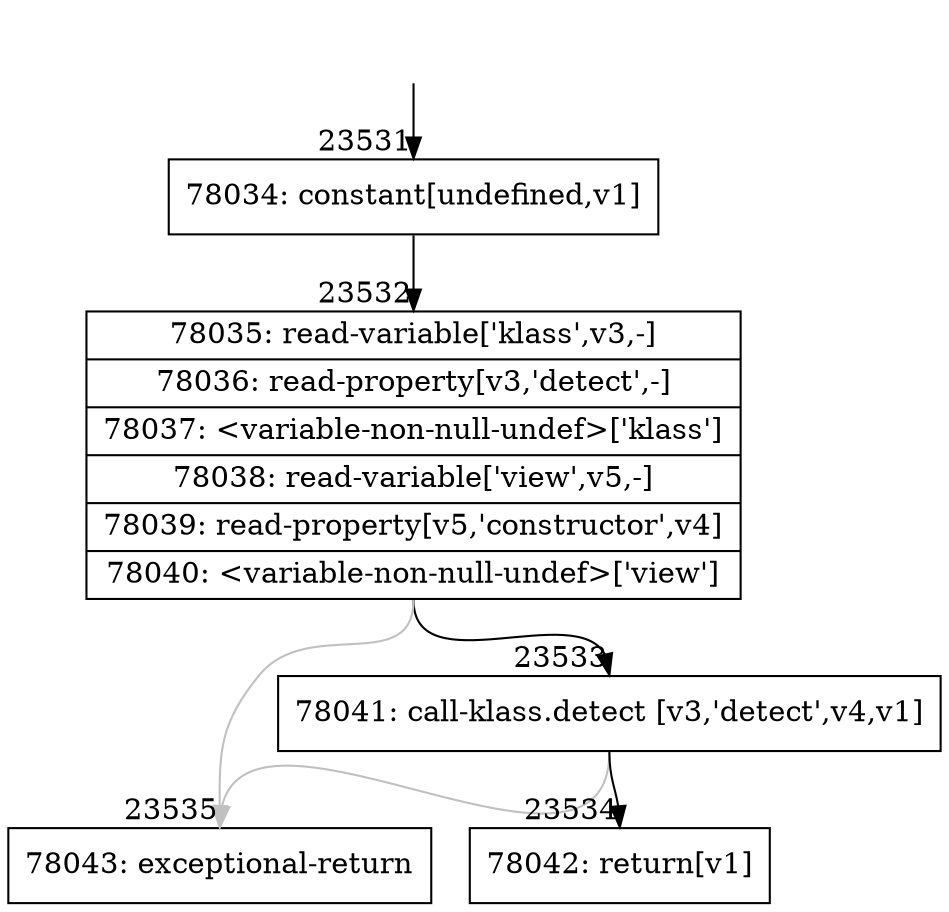 digraph {
rankdir="TD"
BB_entry2061[shape=none,label=""];
BB_entry2061 -> BB23531 [tailport=s, headport=n, headlabel="    23531"]
BB23531 [shape=record label="{78034: constant[undefined,v1]}" ] 
BB23531 -> BB23532 [tailport=s, headport=n, headlabel="      23532"]
BB23532 [shape=record label="{78035: read-variable['klass',v3,-]|78036: read-property[v3,'detect',-]|78037: \<variable-non-null-undef\>['klass']|78038: read-variable['view',v5,-]|78039: read-property[v5,'constructor',v4]|78040: \<variable-non-null-undef\>['view']}" ] 
BB23532 -> BB23533 [tailport=s, headport=n, headlabel="      23533"]
BB23532 -> BB23535 [tailport=s, headport=n, color=gray, headlabel="      23535"]
BB23533 [shape=record label="{78041: call-klass.detect [v3,'detect',v4,v1]}" ] 
BB23533 -> BB23534 [tailport=s, headport=n, headlabel="      23534"]
BB23533 -> BB23535 [tailport=s, headport=n, color=gray]
BB23534 [shape=record label="{78042: return[v1]}" ] 
BB23535 [shape=record label="{78043: exceptional-return}" ] 
//#$~ 44594
}
